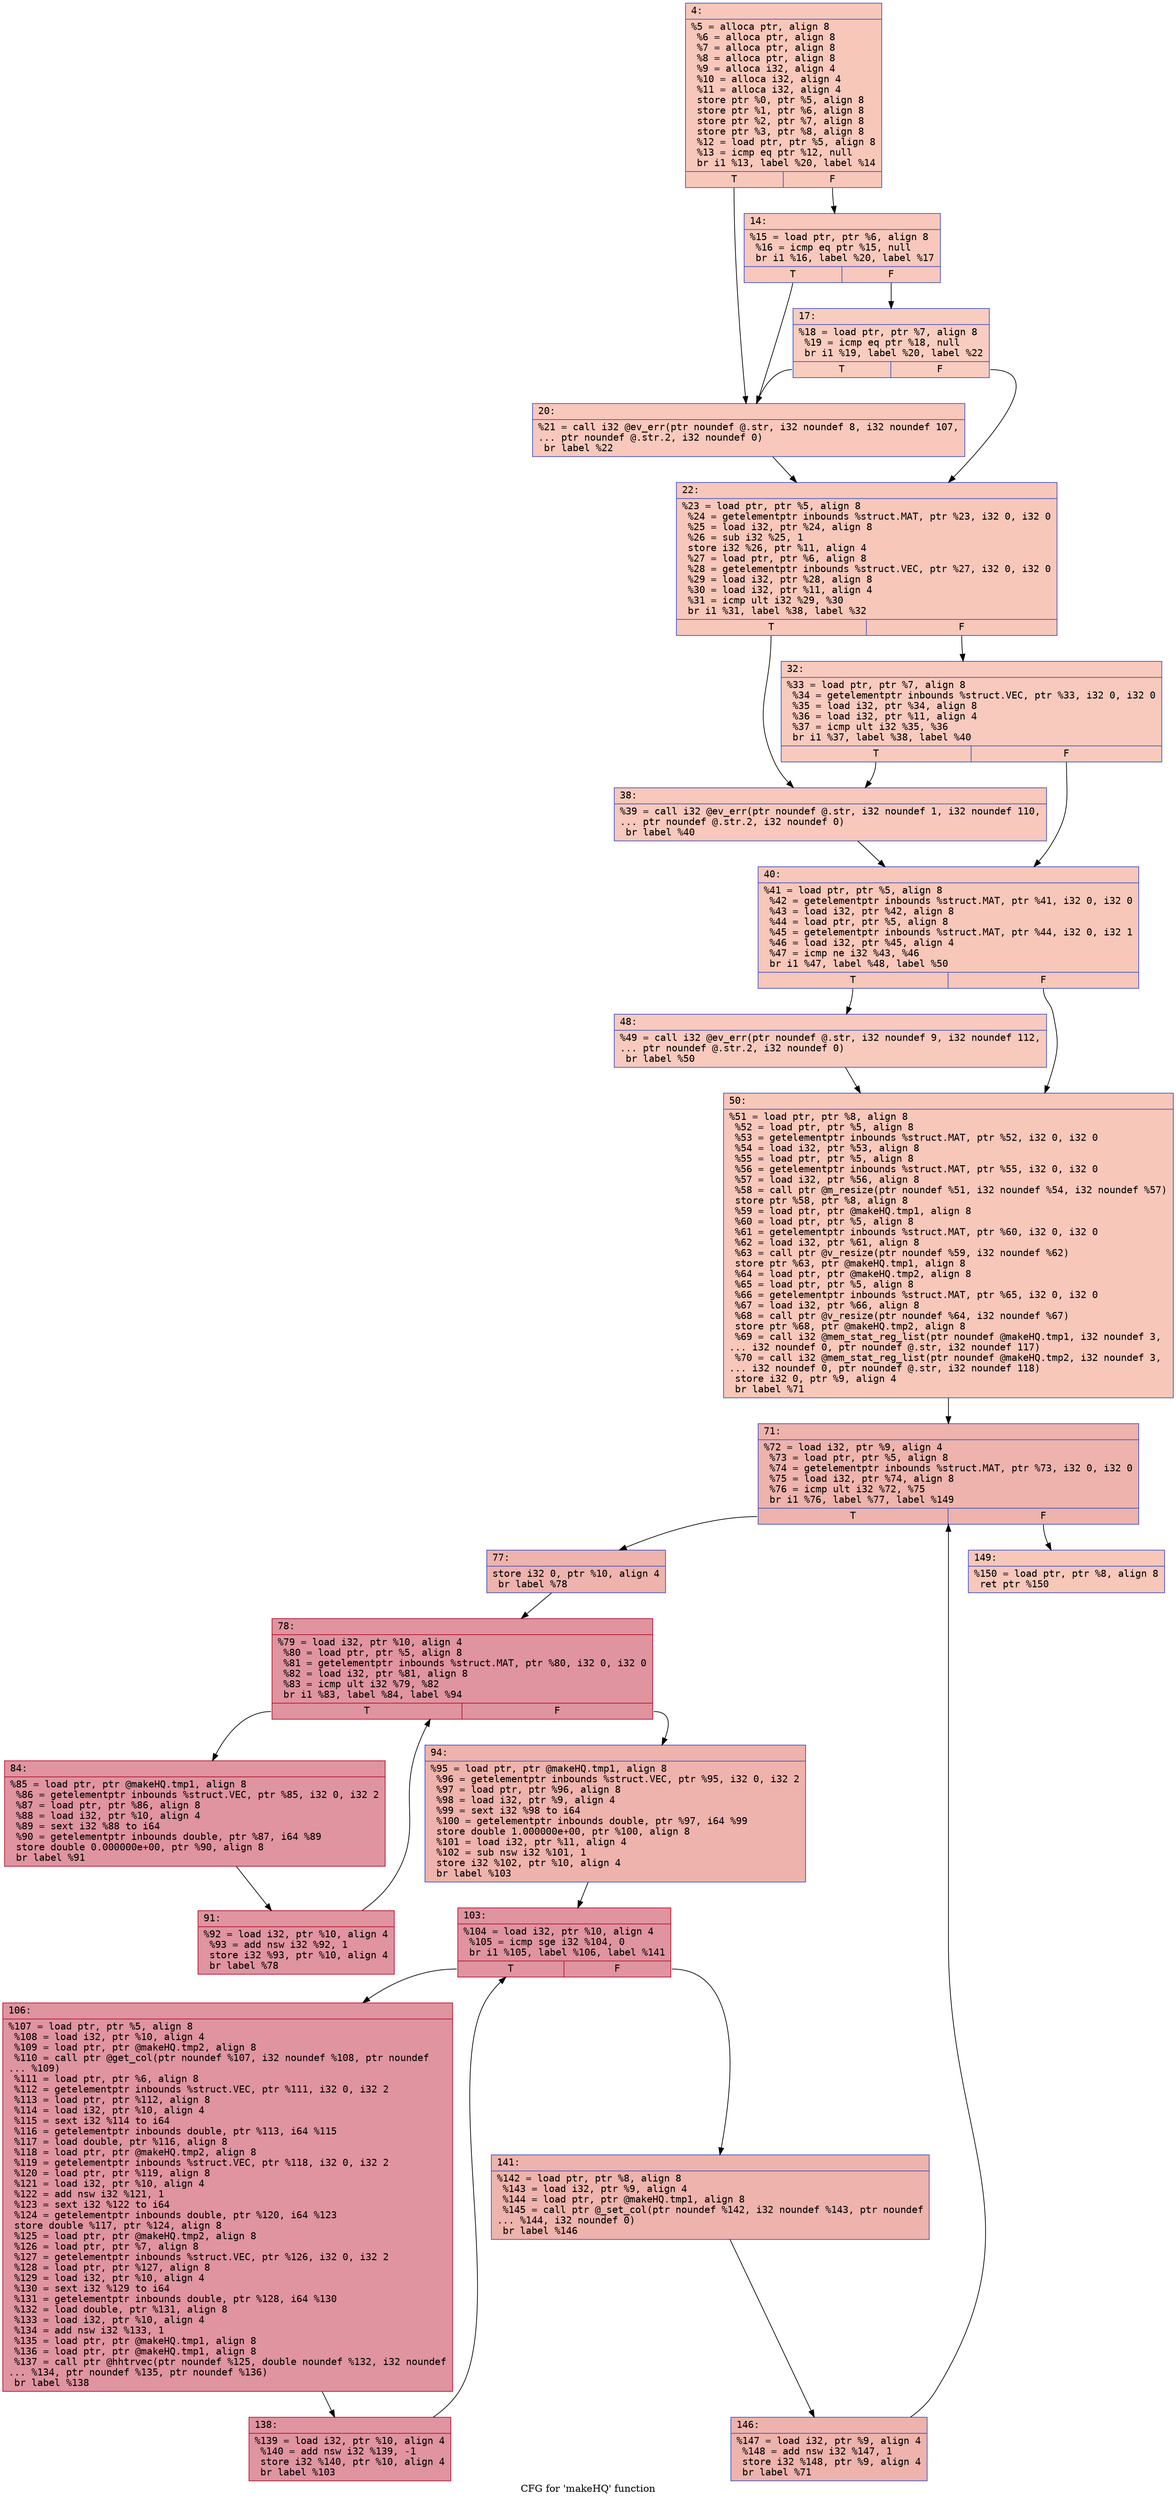digraph "CFG for 'makeHQ' function" {
	label="CFG for 'makeHQ' function";

	Node0x600000b565d0 [shape=record,color="#3d50c3ff", style=filled, fillcolor="#ec7f6370" fontname="Courier",label="{4:\l|  %5 = alloca ptr, align 8\l  %6 = alloca ptr, align 8\l  %7 = alloca ptr, align 8\l  %8 = alloca ptr, align 8\l  %9 = alloca i32, align 4\l  %10 = alloca i32, align 4\l  %11 = alloca i32, align 4\l  store ptr %0, ptr %5, align 8\l  store ptr %1, ptr %6, align 8\l  store ptr %2, ptr %7, align 8\l  store ptr %3, ptr %8, align 8\l  %12 = load ptr, ptr %5, align 8\l  %13 = icmp eq ptr %12, null\l  br i1 %13, label %20, label %14\l|{<s0>T|<s1>F}}"];
	Node0x600000b565d0:s0 -> Node0x600000b566c0[tooltip="4 -> 20\nProbability 37.50%" ];
	Node0x600000b565d0:s1 -> Node0x600000b56620[tooltip="4 -> 14\nProbability 62.50%" ];
	Node0x600000b56620 [shape=record,color="#3d50c3ff", style=filled, fillcolor="#ed836670" fontname="Courier",label="{14:\l|  %15 = load ptr, ptr %6, align 8\l  %16 = icmp eq ptr %15, null\l  br i1 %16, label %20, label %17\l|{<s0>T|<s1>F}}"];
	Node0x600000b56620:s0 -> Node0x600000b566c0[tooltip="14 -> 20\nProbability 37.50%" ];
	Node0x600000b56620:s1 -> Node0x600000b56670[tooltip="14 -> 17\nProbability 62.50%" ];
	Node0x600000b56670 [shape=record,color="#3d50c3ff", style=filled, fillcolor="#f08b6e70" fontname="Courier",label="{17:\l|  %18 = load ptr, ptr %7, align 8\l  %19 = icmp eq ptr %18, null\l  br i1 %19, label %20, label %22\l|{<s0>T|<s1>F}}"];
	Node0x600000b56670:s0 -> Node0x600000b566c0[tooltip="17 -> 20\nProbability 37.50%" ];
	Node0x600000b56670:s1 -> Node0x600000b56710[tooltip="17 -> 22\nProbability 62.50%" ];
	Node0x600000b566c0 [shape=record,color="#3d50c3ff", style=filled, fillcolor="#ed836670" fontname="Courier",label="{20:\l|  %21 = call i32 @ev_err(ptr noundef @.str, i32 noundef 8, i32 noundef 107,\l... ptr noundef @.str.2, i32 noundef 0)\l  br label %22\l}"];
	Node0x600000b566c0 -> Node0x600000b56710[tooltip="20 -> 22\nProbability 100.00%" ];
	Node0x600000b56710 [shape=record,color="#3d50c3ff", style=filled, fillcolor="#ec7f6370" fontname="Courier",label="{22:\l|  %23 = load ptr, ptr %5, align 8\l  %24 = getelementptr inbounds %struct.MAT, ptr %23, i32 0, i32 0\l  %25 = load i32, ptr %24, align 8\l  %26 = sub i32 %25, 1\l  store i32 %26, ptr %11, align 4\l  %27 = load ptr, ptr %6, align 8\l  %28 = getelementptr inbounds %struct.VEC, ptr %27, i32 0, i32 0\l  %29 = load i32, ptr %28, align 8\l  %30 = load i32, ptr %11, align 4\l  %31 = icmp ult i32 %29, %30\l  br i1 %31, label %38, label %32\l|{<s0>T|<s1>F}}"];
	Node0x600000b56710:s0 -> Node0x600000b567b0[tooltip="22 -> 38\nProbability 50.00%" ];
	Node0x600000b56710:s1 -> Node0x600000b56760[tooltip="22 -> 32\nProbability 50.00%" ];
	Node0x600000b56760 [shape=record,color="#3d50c3ff", style=filled, fillcolor="#ef886b70" fontname="Courier",label="{32:\l|  %33 = load ptr, ptr %7, align 8\l  %34 = getelementptr inbounds %struct.VEC, ptr %33, i32 0, i32 0\l  %35 = load i32, ptr %34, align 8\l  %36 = load i32, ptr %11, align 4\l  %37 = icmp ult i32 %35, %36\l  br i1 %37, label %38, label %40\l|{<s0>T|<s1>F}}"];
	Node0x600000b56760:s0 -> Node0x600000b567b0[tooltip="32 -> 38\nProbability 50.00%" ];
	Node0x600000b56760:s1 -> Node0x600000b56800[tooltip="32 -> 40\nProbability 50.00%" ];
	Node0x600000b567b0 [shape=record,color="#3d50c3ff", style=filled, fillcolor="#ed836670" fontname="Courier",label="{38:\l|  %39 = call i32 @ev_err(ptr noundef @.str, i32 noundef 1, i32 noundef 110,\l... ptr noundef @.str.2, i32 noundef 0)\l  br label %40\l}"];
	Node0x600000b567b0 -> Node0x600000b56800[tooltip="38 -> 40\nProbability 100.00%" ];
	Node0x600000b56800 [shape=record,color="#3d50c3ff", style=filled, fillcolor="#ec7f6370" fontname="Courier",label="{40:\l|  %41 = load ptr, ptr %5, align 8\l  %42 = getelementptr inbounds %struct.MAT, ptr %41, i32 0, i32 0\l  %43 = load i32, ptr %42, align 8\l  %44 = load ptr, ptr %5, align 8\l  %45 = getelementptr inbounds %struct.MAT, ptr %44, i32 0, i32 1\l  %46 = load i32, ptr %45, align 4\l  %47 = icmp ne i32 %43, %46\l  br i1 %47, label %48, label %50\l|{<s0>T|<s1>F}}"];
	Node0x600000b56800:s0 -> Node0x600000b56850[tooltip="40 -> 48\nProbability 50.00%" ];
	Node0x600000b56800:s1 -> Node0x600000b568a0[tooltip="40 -> 50\nProbability 50.00%" ];
	Node0x600000b56850 [shape=record,color="#3d50c3ff", style=filled, fillcolor="#ef886b70" fontname="Courier",label="{48:\l|  %49 = call i32 @ev_err(ptr noundef @.str, i32 noundef 9, i32 noundef 112,\l... ptr noundef @.str.2, i32 noundef 0)\l  br label %50\l}"];
	Node0x600000b56850 -> Node0x600000b568a0[tooltip="48 -> 50\nProbability 100.00%" ];
	Node0x600000b568a0 [shape=record,color="#3d50c3ff", style=filled, fillcolor="#ec7f6370" fontname="Courier",label="{50:\l|  %51 = load ptr, ptr %8, align 8\l  %52 = load ptr, ptr %5, align 8\l  %53 = getelementptr inbounds %struct.MAT, ptr %52, i32 0, i32 0\l  %54 = load i32, ptr %53, align 8\l  %55 = load ptr, ptr %5, align 8\l  %56 = getelementptr inbounds %struct.MAT, ptr %55, i32 0, i32 0\l  %57 = load i32, ptr %56, align 8\l  %58 = call ptr @m_resize(ptr noundef %51, i32 noundef %54, i32 noundef %57)\l  store ptr %58, ptr %8, align 8\l  %59 = load ptr, ptr @makeHQ.tmp1, align 8\l  %60 = load ptr, ptr %5, align 8\l  %61 = getelementptr inbounds %struct.MAT, ptr %60, i32 0, i32 0\l  %62 = load i32, ptr %61, align 8\l  %63 = call ptr @v_resize(ptr noundef %59, i32 noundef %62)\l  store ptr %63, ptr @makeHQ.tmp1, align 8\l  %64 = load ptr, ptr @makeHQ.tmp2, align 8\l  %65 = load ptr, ptr %5, align 8\l  %66 = getelementptr inbounds %struct.MAT, ptr %65, i32 0, i32 0\l  %67 = load i32, ptr %66, align 8\l  %68 = call ptr @v_resize(ptr noundef %64, i32 noundef %67)\l  store ptr %68, ptr @makeHQ.tmp2, align 8\l  %69 = call i32 @mem_stat_reg_list(ptr noundef @makeHQ.tmp1, i32 noundef 3,\l... i32 noundef 0, ptr noundef @.str, i32 noundef 117)\l  %70 = call i32 @mem_stat_reg_list(ptr noundef @makeHQ.tmp2, i32 noundef 3,\l... i32 noundef 0, ptr noundef @.str, i32 noundef 118)\l  store i32 0, ptr %9, align 4\l  br label %71\l}"];
	Node0x600000b568a0 -> Node0x600000b568f0[tooltip="50 -> 71\nProbability 100.00%" ];
	Node0x600000b568f0 [shape=record,color="#3d50c3ff", style=filled, fillcolor="#d6524470" fontname="Courier",label="{71:\l|  %72 = load i32, ptr %9, align 4\l  %73 = load ptr, ptr %5, align 8\l  %74 = getelementptr inbounds %struct.MAT, ptr %73, i32 0, i32 0\l  %75 = load i32, ptr %74, align 8\l  %76 = icmp ult i32 %72, %75\l  br i1 %76, label %77, label %149\l|{<s0>T|<s1>F}}"];
	Node0x600000b568f0:s0 -> Node0x600000b56940[tooltip="71 -> 77\nProbability 96.88%" ];
	Node0x600000b568f0:s1 -> Node0x600000b56c60[tooltip="71 -> 149\nProbability 3.12%" ];
	Node0x600000b56940 [shape=record,color="#3d50c3ff", style=filled, fillcolor="#d6524470" fontname="Courier",label="{77:\l|  store i32 0, ptr %10, align 4\l  br label %78\l}"];
	Node0x600000b56940 -> Node0x600000b56990[tooltip="77 -> 78\nProbability 100.00%" ];
	Node0x600000b56990 [shape=record,color="#b70d28ff", style=filled, fillcolor="#b70d2870" fontname="Courier",label="{78:\l|  %79 = load i32, ptr %10, align 4\l  %80 = load ptr, ptr %5, align 8\l  %81 = getelementptr inbounds %struct.MAT, ptr %80, i32 0, i32 0\l  %82 = load i32, ptr %81, align 8\l  %83 = icmp ult i32 %79, %82\l  br i1 %83, label %84, label %94\l|{<s0>T|<s1>F}}"];
	Node0x600000b56990:s0 -> Node0x600000b569e0[tooltip="78 -> 84\nProbability 96.88%" ];
	Node0x600000b56990:s1 -> Node0x600000b56a80[tooltip="78 -> 94\nProbability 3.12%" ];
	Node0x600000b569e0 [shape=record,color="#b70d28ff", style=filled, fillcolor="#b70d2870" fontname="Courier",label="{84:\l|  %85 = load ptr, ptr @makeHQ.tmp1, align 8\l  %86 = getelementptr inbounds %struct.VEC, ptr %85, i32 0, i32 2\l  %87 = load ptr, ptr %86, align 8\l  %88 = load i32, ptr %10, align 4\l  %89 = sext i32 %88 to i64\l  %90 = getelementptr inbounds double, ptr %87, i64 %89\l  store double 0.000000e+00, ptr %90, align 8\l  br label %91\l}"];
	Node0x600000b569e0 -> Node0x600000b56a30[tooltip="84 -> 91\nProbability 100.00%" ];
	Node0x600000b56a30 [shape=record,color="#b70d28ff", style=filled, fillcolor="#b70d2870" fontname="Courier",label="{91:\l|  %92 = load i32, ptr %10, align 4\l  %93 = add nsw i32 %92, 1\l  store i32 %93, ptr %10, align 4\l  br label %78\l}"];
	Node0x600000b56a30 -> Node0x600000b56990[tooltip="91 -> 78\nProbability 100.00%" ];
	Node0x600000b56a80 [shape=record,color="#3d50c3ff", style=filled, fillcolor="#d6524470" fontname="Courier",label="{94:\l|  %95 = load ptr, ptr @makeHQ.tmp1, align 8\l  %96 = getelementptr inbounds %struct.VEC, ptr %95, i32 0, i32 2\l  %97 = load ptr, ptr %96, align 8\l  %98 = load i32, ptr %9, align 4\l  %99 = sext i32 %98 to i64\l  %100 = getelementptr inbounds double, ptr %97, i64 %99\l  store double 1.000000e+00, ptr %100, align 8\l  %101 = load i32, ptr %11, align 4\l  %102 = sub nsw i32 %101, 1\l  store i32 %102, ptr %10, align 4\l  br label %103\l}"];
	Node0x600000b56a80 -> Node0x600000b56ad0[tooltip="94 -> 103\nProbability 100.00%" ];
	Node0x600000b56ad0 [shape=record,color="#b70d28ff", style=filled, fillcolor="#b70d2870" fontname="Courier",label="{103:\l|  %104 = load i32, ptr %10, align 4\l  %105 = icmp sge i32 %104, 0\l  br i1 %105, label %106, label %141\l|{<s0>T|<s1>F}}"];
	Node0x600000b56ad0:s0 -> Node0x600000b56b20[tooltip="103 -> 106\nProbability 96.88%" ];
	Node0x600000b56ad0:s1 -> Node0x600000b56bc0[tooltip="103 -> 141\nProbability 3.12%" ];
	Node0x600000b56b20 [shape=record,color="#b70d28ff", style=filled, fillcolor="#b70d2870" fontname="Courier",label="{106:\l|  %107 = load ptr, ptr %5, align 8\l  %108 = load i32, ptr %10, align 4\l  %109 = load ptr, ptr @makeHQ.tmp2, align 8\l  %110 = call ptr @get_col(ptr noundef %107, i32 noundef %108, ptr noundef\l... %109)\l  %111 = load ptr, ptr %6, align 8\l  %112 = getelementptr inbounds %struct.VEC, ptr %111, i32 0, i32 2\l  %113 = load ptr, ptr %112, align 8\l  %114 = load i32, ptr %10, align 4\l  %115 = sext i32 %114 to i64\l  %116 = getelementptr inbounds double, ptr %113, i64 %115\l  %117 = load double, ptr %116, align 8\l  %118 = load ptr, ptr @makeHQ.tmp2, align 8\l  %119 = getelementptr inbounds %struct.VEC, ptr %118, i32 0, i32 2\l  %120 = load ptr, ptr %119, align 8\l  %121 = load i32, ptr %10, align 4\l  %122 = add nsw i32 %121, 1\l  %123 = sext i32 %122 to i64\l  %124 = getelementptr inbounds double, ptr %120, i64 %123\l  store double %117, ptr %124, align 8\l  %125 = load ptr, ptr @makeHQ.tmp2, align 8\l  %126 = load ptr, ptr %7, align 8\l  %127 = getelementptr inbounds %struct.VEC, ptr %126, i32 0, i32 2\l  %128 = load ptr, ptr %127, align 8\l  %129 = load i32, ptr %10, align 4\l  %130 = sext i32 %129 to i64\l  %131 = getelementptr inbounds double, ptr %128, i64 %130\l  %132 = load double, ptr %131, align 8\l  %133 = load i32, ptr %10, align 4\l  %134 = add nsw i32 %133, 1\l  %135 = load ptr, ptr @makeHQ.tmp1, align 8\l  %136 = load ptr, ptr @makeHQ.tmp1, align 8\l  %137 = call ptr @hhtrvec(ptr noundef %125, double noundef %132, i32 noundef\l... %134, ptr noundef %135, ptr noundef %136)\l  br label %138\l}"];
	Node0x600000b56b20 -> Node0x600000b56b70[tooltip="106 -> 138\nProbability 100.00%" ];
	Node0x600000b56b70 [shape=record,color="#b70d28ff", style=filled, fillcolor="#b70d2870" fontname="Courier",label="{138:\l|  %139 = load i32, ptr %10, align 4\l  %140 = add nsw i32 %139, -1\l  store i32 %140, ptr %10, align 4\l  br label %103\l}"];
	Node0x600000b56b70 -> Node0x600000b56ad0[tooltip="138 -> 103\nProbability 100.00%" ];
	Node0x600000b56bc0 [shape=record,color="#3d50c3ff", style=filled, fillcolor="#d6524470" fontname="Courier",label="{141:\l|  %142 = load ptr, ptr %8, align 8\l  %143 = load i32, ptr %9, align 4\l  %144 = load ptr, ptr @makeHQ.tmp1, align 8\l  %145 = call ptr @_set_col(ptr noundef %142, i32 noundef %143, ptr noundef\l... %144, i32 noundef 0)\l  br label %146\l}"];
	Node0x600000b56bc0 -> Node0x600000b56c10[tooltip="141 -> 146\nProbability 100.00%" ];
	Node0x600000b56c10 [shape=record,color="#3d50c3ff", style=filled, fillcolor="#d6524470" fontname="Courier",label="{146:\l|  %147 = load i32, ptr %9, align 4\l  %148 = add nsw i32 %147, 1\l  store i32 %148, ptr %9, align 4\l  br label %71\l}"];
	Node0x600000b56c10 -> Node0x600000b568f0[tooltip="146 -> 71\nProbability 100.00%" ];
	Node0x600000b56c60 [shape=record,color="#3d50c3ff", style=filled, fillcolor="#ec7f6370" fontname="Courier",label="{149:\l|  %150 = load ptr, ptr %8, align 8\l  ret ptr %150\l}"];
}
